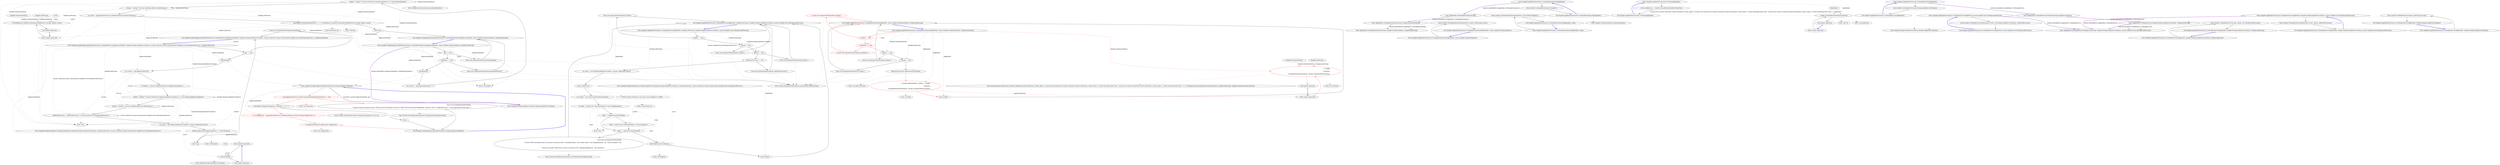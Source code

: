 digraph  {
n54 [label="Hangfire.DashboardOptions", span=""];
n55 [label="Hangfire.JobStorage", span=""];
n56 [label=routes, span=""];
n57 [label=server, span=""];
n0 [cluster="Hangfire.HangfireApplicationBuilderExtensions.UseHangfireDashboard(IApplicationBuilder, string, Hangfire.DashboardOptions, Hangfire.JobStorage)", label="Entry Hangfire.HangfireApplicationBuilderExtensions.UseHangfireDashboard(IApplicationBuilder, string, Hangfire.DashboardOptions, Hangfire.JobStorage)", span="31-31"];
n1 [cluster="Hangfire.HangfireApplicationBuilderExtensions.UseHangfireDashboard(IApplicationBuilder, string, Hangfire.DashboardOptions, Hangfire.JobStorage)", label="app == null", span="37-37"];
n2 [cluster="Hangfire.HangfireApplicationBuilderExtensions.UseHangfireDashboard(IApplicationBuilder, string, Hangfire.DashboardOptions, Hangfire.JobStorage)", label="throw new ArgumentNullException(nameof(app));", span="37-37"];
n3 [cluster="Hangfire.HangfireApplicationBuilderExtensions.UseHangfireDashboard(IApplicationBuilder, string, Hangfire.DashboardOptions, Hangfire.JobStorage)", label="pathMatch == null", span="38-38"];
n4 [cluster="Hangfire.HangfireApplicationBuilderExtensions.UseHangfireDashboard(IApplicationBuilder, string, Hangfire.DashboardOptions, Hangfire.JobStorage)", label="throw new ArgumentNullException(nameof(pathMatch));", span="38-38"];
n5 [cluster="Hangfire.HangfireApplicationBuilderExtensions.UseHangfireDashboard(IApplicationBuilder, string, Hangfire.DashboardOptions, Hangfire.JobStorage)", label="Initialize(app)", span="40-40"];
n6 [cluster="Hangfire.HangfireApplicationBuilderExtensions.UseHangfireDashboard(IApplicationBuilder, string, Hangfire.DashboardOptions, Hangfire.JobStorage)", label="var services = app.ApplicationServices", span="42-42"];
n7 [cluster="Hangfire.HangfireApplicationBuilderExtensions.UseHangfireDashboard(IApplicationBuilder, string, Hangfire.DashboardOptions, Hangfire.JobStorage)", label="options = options ?? services.GetService<DashboardOptions>() ?? new DashboardOptions()", span="44-44"];
n8 [cluster="Hangfire.HangfireApplicationBuilderExtensions.UseHangfireDashboard(IApplicationBuilder, string, Hangfire.DashboardOptions, Hangfire.JobStorage)", label="storage = storage ?? services.GetRequiredService<JobStorage>()", span="45-45"];
n9 [cluster="Hangfire.HangfireApplicationBuilderExtensions.UseHangfireDashboard(IApplicationBuilder, string, Hangfire.DashboardOptions, Hangfire.JobStorage)", label="var routes = app.ApplicationServices.GetRequiredService<RouteCollection>()", span="46-46"];
n10 [cluster="Hangfire.HangfireApplicationBuilderExtensions.UseHangfireDashboard(IApplicationBuilder, string, Hangfire.DashboardOptions, Hangfire.JobStorage)", label="app.Map(new PathString(pathMatch), x => x.UseMiddleware<AspNetCoreDashboardMiddleware>(storage, options, routes))", span="48-48"];
n11 [cluster="Hangfire.HangfireApplicationBuilderExtensions.UseHangfireDashboard(IApplicationBuilder, string, Hangfire.DashboardOptions, Hangfire.JobStorage)", label="return app;", span="50-50"];
n15 [cluster="Hangfire.HangfireApplicationBuilderExtensions.Initialize(IApplicationBuilder)", label="Entry Hangfire.HangfireApplicationBuilderExtensions.Initialize(IApplicationBuilder)", span="80-80"];
n16 [cluster="Unk.>", label="Entry Unk.>", span=""];
n17 [cluster="Hangfire.DashboardOptions.DashboardOptions()", label="Entry Hangfire.DashboardOptions.DashboardOptions()", span="24-24"];
n21 [cluster="lambda expression", label="x.UseMiddleware<AspNetCoreDashboardMiddleware>(storage, options, routes)", span="48-48"];
n18 [cluster="PathString.cstr", label="Entry PathString.cstr", span=""];
n19 [cluster="Unk.Map", label="Entry Unk.Map", span=""];
n20 [cluster="lambda expression", label="Entry lambda expression", span="48-48"];
n12 [cluster="Hangfire.HangfireApplicationBuilderExtensions.UseHangfireDashboard(IApplicationBuilder, string, Hangfire.DashboardOptions, Hangfire.JobStorage)", label="Exit Hangfire.HangfireApplicationBuilderExtensions.UseHangfireDashboard(IApplicationBuilder, string, Hangfire.DashboardOptions, Hangfire.JobStorage)", span="31-31"];
n13 [cluster="System.ArgumentNullException.ArgumentNullException(string)", label="Entry System.ArgumentNullException.ArgumentNullException(string)", span="0-0"];
n14 [cluster="Unk.nameof", label="Entry Unk.nameof", span=""];
n22 [cluster="lambda expression", label="Exit lambda expression", span="48-48"];
n23 [cluster="Hangfire.HangfireApplicationBuilderExtensions.UseHangfireServer(IApplicationBuilder, Hangfire.BackgroundJobServerOptions, System.Collections.Generic.IEnumerable<Hangfire.Server.IBackgroundProcess>, Hangfire.JobStorage)", label="Entry Hangfire.HangfireApplicationBuilderExtensions.UseHangfireServer(IApplicationBuilder, Hangfire.BackgroundJobServerOptions, System.Collections.Generic.IEnumerable<Hangfire.Server.IBackgroundProcess>, Hangfire.JobStorage)", span="53-53"];
n24 [cluster="Hangfire.HangfireApplicationBuilderExtensions.UseHangfireServer(IApplicationBuilder, Hangfire.BackgroundJobServerOptions, System.Collections.Generic.IEnumerable<Hangfire.Server.IBackgroundProcess>, Hangfire.JobStorage)", label="app == null", span="59-59"];
n25 [cluster="Hangfire.HangfireApplicationBuilderExtensions.UseHangfireServer(IApplicationBuilder, Hangfire.BackgroundJobServerOptions, System.Collections.Generic.IEnumerable<Hangfire.Server.IBackgroundProcess>, Hangfire.JobStorage)", label="throw new ArgumentNullException(nameof(app));", span="59-59"];
n26 [cluster="Hangfire.HangfireApplicationBuilderExtensions.UseHangfireServer(IApplicationBuilder, Hangfire.BackgroundJobServerOptions, System.Collections.Generic.IEnumerable<Hangfire.Server.IBackgroundProcess>, Hangfire.JobStorage)", label="Initialize(app)", span="61-61"];
n27 [cluster="Hangfire.HangfireApplicationBuilderExtensions.UseHangfireServer(IApplicationBuilder, Hangfire.BackgroundJobServerOptions, System.Collections.Generic.IEnumerable<Hangfire.Server.IBackgroundProcess>, Hangfire.JobStorage)", label="var services = app.ApplicationServices", span="63-63"];
n29 [cluster="Hangfire.HangfireApplicationBuilderExtensions.UseHangfireServer(IApplicationBuilder, Hangfire.BackgroundJobServerOptions, System.Collections.Generic.IEnumerable<Hangfire.Server.IBackgroundProcess>, Hangfire.JobStorage)", label="options = options ?? services.GetService<BackgroundJobServerOptions>() ?? new BackgroundJobServerOptions()", span="66-66"];
n30 [cluster="Hangfire.HangfireApplicationBuilderExtensions.UseHangfireServer(IApplicationBuilder, Hangfire.BackgroundJobServerOptions, System.Collections.Generic.IEnumerable<Hangfire.Server.IBackgroundProcess>, Hangfire.JobStorage)", label="storage = storage ?? services.GetRequiredService<JobStorage>()", span="67-67"];
n31 [cluster="Hangfire.HangfireApplicationBuilderExtensions.UseHangfireServer(IApplicationBuilder, Hangfire.BackgroundJobServerOptions, System.Collections.Generic.IEnumerable<Hangfire.Server.IBackgroundProcess>, Hangfire.JobStorage)", label="additionalProcesses = additionalProcesses ?? services.GetServices<IBackgroundProcess>()", span="68-68"];
n34 [cluster="Hangfire.HangfireApplicationBuilderExtensions.UseHangfireServer(IApplicationBuilder, Hangfire.BackgroundJobServerOptions, System.Collections.Generic.IEnumerable<Hangfire.Server.IBackgroundProcess>, Hangfire.JobStorage)", label="return app;", span="75-75"];
n28 [cluster="Hangfire.HangfireApplicationBuilderExtensions.UseHangfireServer(IApplicationBuilder, Hangfire.BackgroundJobServerOptions, System.Collections.Generic.IEnumerable<Hangfire.Server.IBackgroundProcess>, Hangfire.JobStorage)", label="var lifetime = services.GetRequiredService<IApplicationLifetime>()", span="64-64"];
n33 [cluster="Hangfire.HangfireApplicationBuilderExtensions.UseHangfireServer(IApplicationBuilder, Hangfire.BackgroundJobServerOptions, System.Collections.Generic.IEnumerable<Hangfire.Server.IBackgroundProcess>, Hangfire.JobStorage)", label="lifetime.ApplicationStopping.Register(() => server.Dispose())", span="72-72"];
n36 [cluster="Hangfire.BackgroundJobServerOptions.BackgroundJobServerOptions()", label="Entry Hangfire.BackgroundJobServerOptions.BackgroundJobServerOptions()", span="32-32"];
n32 [cluster="Hangfire.HangfireApplicationBuilderExtensions.UseHangfireServer(IApplicationBuilder, Hangfire.BackgroundJobServerOptions, System.Collections.Generic.IEnumerable<Hangfire.Server.IBackgroundProcess>, Hangfire.JobStorage)", label="var server = new BackgroundJobServer(options, storage, additionalProcesses)", span="70-70"];
n37 [cluster="Hangfire.BackgroundJobServer.BackgroundJobServer(Hangfire.BackgroundJobServerOptions, Hangfire.JobStorage, System.Collections.Generic.IEnumerable<Hangfire.Server.IBackgroundProcess>)", label="Entry Hangfire.BackgroundJobServer.BackgroundJobServer(Hangfire.BackgroundJobServerOptions, Hangfire.JobStorage, System.Collections.Generic.IEnumerable<Hangfire.Server.IBackgroundProcess>)", span="75-75"];
n40 [cluster="lambda expression", label="server.Dispose()", span="72-72"];
n38 [cluster="Unk.Register", label="Entry Unk.Register", span=""];
n39 [cluster="lambda expression", label="Entry lambda expression", span="72-72"];
n35 [cluster="Hangfire.HangfireApplicationBuilderExtensions.UseHangfireServer(IApplicationBuilder, Hangfire.BackgroundJobServerOptions, System.Collections.Generic.IEnumerable<Hangfire.Server.IBackgroundProcess>, Hangfire.JobStorage)", label="Exit Hangfire.HangfireApplicationBuilderExtensions.UseHangfireServer(IApplicationBuilder, Hangfire.BackgroundJobServerOptions, System.Collections.Generic.IEnumerable<Hangfire.Server.IBackgroundProcess>, Hangfire.JobStorage)", span="53-53"];
n41 [cluster="lambda expression", label="Exit lambda expression", span="72-72"];
n42 [cluster="Hangfire.BackgroundJobServer.Dispose()", label="Entry Hangfire.BackgroundJobServer.Dispose()", span="114-114"];
n43 [cluster="Hangfire.HangfireApplicationBuilderExtensions.Initialize(IApplicationBuilder)", color=red, community=0, label="1: app.ApplicationServices.GetService(typeof(HangfireMarkerService)) == null", span="82-82"];
n47 [cluster="Hangfire.HangfireApplicationBuilderExtensions.Initialize(IApplicationBuilder)", color=red, community=0, label="1: var configuration = app.ApplicationServices.GetRequiredService<Action<IGlobalConfiguration>>()", span="90-90"];
n44 [cluster="Hangfire.HangfireApplicationBuilderExtensions.Initialize(IApplicationBuilder)", label="throw new InvalidOperationException(\r\n                    ''Unable to find the required services. Please add all the required services by calling 'IServiceCollection.AddHangfire' inside the call to 'ConfigureServices(...)' in the application startup code.'');", span="84-85"];
n45 [cluster="Hangfire.HangfireApplicationBuilderExtensions.Initialize(IApplicationBuilder)", label="Interlocked.CompareExchange(ref _initialized, 1, 0) != 0", span="88-88"];
n50 [cluster="Unk.GetService", label="Entry Unk.GetService", span=""];
n46 [cluster="Hangfire.HangfireApplicationBuilderExtensions.Initialize(IApplicationBuilder)", label="return;", span="88-88"];
n52 [cluster="System.Threading.Interlocked.CompareExchange(ref int, int, int)", label="Entry System.Threading.Interlocked.CompareExchange(ref int, int, int)", span="0-0"];
n48 [cluster="Hangfire.HangfireApplicationBuilderExtensions.Initialize(IApplicationBuilder)", color=red, community=0, label="0: configuration(GlobalConfiguration.Configuration)", span="91-91"];
n49 [cluster="Hangfire.HangfireApplicationBuilderExtensions.Initialize(IApplicationBuilder)", label="Exit Hangfire.HangfireApplicationBuilderExtensions.Initialize(IApplicationBuilder)", span="80-80"];
n51 [cluster="System.InvalidOperationException.InvalidOperationException(string)", label="Entry System.InvalidOperationException.InvalidOperationException(string)", span="0-0"];
n53 [cluster="Unk.configuration", label="Entry Unk.configuration", span=""];
m2_19 [cluster="Hangfire.AppBuilderExtensions.UseHangfireServer(IAppBuilder, Hangfire.JobStorage, Hangfire.BackgroundJobServerOptions, params Hangfire.Server.IBackgroundProcess[])", file="RecurringJobsPage.generated.cs", label="Entry Hangfire.AppBuilderExtensions.UseHangfireServer(IAppBuilder, Hangfire.JobStorage, Hangfire.BackgroundJobServerOptions, params Hangfire.Server.IBackgroundProcess[])", span="281-281"];
m2_20 [cluster="Hangfire.AppBuilderExtensions.UseHangfireServer(IAppBuilder, Hangfire.JobStorage, Hangfire.BackgroundJobServerOptions, params Hangfire.Server.IBackgroundProcess[])", file="RecurringJobsPage.generated.cs", label="builder == null", span="287-287"];
m2_22 [cluster="Hangfire.AppBuilderExtensions.UseHangfireServer(IAppBuilder, Hangfire.JobStorage, Hangfire.BackgroundJobServerOptions, params Hangfire.Server.IBackgroundProcess[])", file="RecurringJobsPage.generated.cs", label="storage == null", span="288-288"];
m2_24 [cluster="Hangfire.AppBuilderExtensions.UseHangfireServer(IAppBuilder, Hangfire.JobStorage, Hangfire.BackgroundJobServerOptions, params Hangfire.Server.IBackgroundProcess[])", file="RecurringJobsPage.generated.cs", label="options == null", span="289-289"];
m2_26 [cluster="Hangfire.AppBuilderExtensions.UseHangfireServer(IAppBuilder, Hangfire.JobStorage, Hangfire.BackgroundJobServerOptions, params Hangfire.Server.IBackgroundProcess[])", file="RecurringJobsPage.generated.cs", label="additionalProcesses == null", span="290-290"];
m2_28 [cluster="Hangfire.AppBuilderExtensions.UseHangfireServer(IAppBuilder, Hangfire.JobStorage, Hangfire.BackgroundJobServerOptions, params Hangfire.Server.IBackgroundProcess[])", file="RecurringJobsPage.generated.cs", label="var server = new BackgroundJobServer(options, storage, additionalProcesses)", span="292-292"];
m2_30 [cluster="Hangfire.AppBuilderExtensions.UseHangfireServer(IAppBuilder, Hangfire.JobStorage, Hangfire.BackgroundJobServerOptions, params Hangfire.Server.IBackgroundProcess[])", file="RecurringJobsPage.generated.cs", label="var context = new OwinContext(builder.Properties)", span="295-295"];
m2_37 [cluster="Hangfire.AppBuilderExtensions.UseHangfireServer(IAppBuilder, Hangfire.JobStorage, Hangfire.BackgroundJobServerOptions, params Hangfire.Server.IBackgroundProcess[])", file="RecurringJobsPage.generated.cs", label="return builder;", span="312-312"];
m2_21 [cluster="Hangfire.AppBuilderExtensions.UseHangfireServer(IAppBuilder, Hangfire.JobStorage, Hangfire.BackgroundJobServerOptions, params Hangfire.Server.IBackgroundProcess[])", file="RecurringJobsPage.generated.cs", label="throw new ArgumentNullException(''builder'');", span="287-287"];
m2_23 [cluster="Hangfire.AppBuilderExtensions.UseHangfireServer(IAppBuilder, Hangfire.JobStorage, Hangfire.BackgroundJobServerOptions, params Hangfire.Server.IBackgroundProcess[])", file="RecurringJobsPage.generated.cs", label="throw new ArgumentNullException(''storage'');", span="288-288"];
m2_25 [cluster="Hangfire.AppBuilderExtensions.UseHangfireServer(IAppBuilder, Hangfire.JobStorage, Hangfire.BackgroundJobServerOptions, params Hangfire.Server.IBackgroundProcess[])", file="RecurringJobsPage.generated.cs", label="throw new ArgumentNullException(''options'');", span="289-289"];
m2_27 [cluster="Hangfire.AppBuilderExtensions.UseHangfireServer(IAppBuilder, Hangfire.JobStorage, Hangfire.BackgroundJobServerOptions, params Hangfire.Server.IBackgroundProcess[])", file="RecurringJobsPage.generated.cs", label="throw new ArgumentNullException(''additionalProcesses'');", span="290-290"];
m2_29 [cluster="Hangfire.AppBuilderExtensions.UseHangfireServer(IAppBuilder, Hangfire.JobStorage, Hangfire.BackgroundJobServerOptions, params Hangfire.Server.IBackgroundProcess[])", file="RecurringJobsPage.generated.cs", label="Servers.Add(server)", span="293-293"];
m2_36 [cluster="Hangfire.AppBuilderExtensions.UseHangfireServer(IAppBuilder, Hangfire.JobStorage, Hangfire.BackgroundJobServerOptions, params Hangfire.Server.IBackgroundProcess[])", file="RecurringJobsPage.generated.cs", label="token.Register(server.Dispose)", span="310-310"];
m2_31 [cluster="Hangfire.AppBuilderExtensions.UseHangfireServer(IAppBuilder, Hangfire.JobStorage, Hangfire.BackgroundJobServerOptions, params Hangfire.Server.IBackgroundProcess[])", file="RecurringJobsPage.generated.cs", label="var token = context.Get<CancellationToken>(''host.OnAppDisposing'')", span="296-296"];
m2_33 [cluster="Hangfire.AppBuilderExtensions.UseHangfireServer(IAppBuilder, Hangfire.JobStorage, Hangfire.BackgroundJobServerOptions, params Hangfire.Server.IBackgroundProcess[])", file="RecurringJobsPage.generated.cs", label="token = context.Get<CancellationToken>(''server.OnDispose'')", span="300-300"];
m2_32 [cluster="Hangfire.AppBuilderExtensions.UseHangfireServer(IAppBuilder, Hangfire.JobStorage, Hangfire.BackgroundJobServerOptions, params Hangfire.Server.IBackgroundProcess[])", file="RecurringJobsPage.generated.cs", label="token == default(CancellationToken)", span="297-297"];
m2_34 [cluster="Hangfire.AppBuilderExtensions.UseHangfireServer(IAppBuilder, Hangfire.JobStorage, Hangfire.BackgroundJobServerOptions, params Hangfire.Server.IBackgroundProcess[])", file="RecurringJobsPage.generated.cs", label="token == default(CancellationToken)", span="303-303"];
m2_35 [cluster="Hangfire.AppBuilderExtensions.UseHangfireServer(IAppBuilder, Hangfire.JobStorage, Hangfire.BackgroundJobServerOptions, params Hangfire.Server.IBackgroundProcess[])", file="RecurringJobsPage.generated.cs", label="throw new InvalidOperationException(\r\n                    ''Current OWIN environment does not contain an instance of the `CancellationToken` class neither under `host.OnAppDisposing`, nor `server.OnDispose` key.\r\n''\r\n                    + ''Please use another OWIN host or create an instance of the `BackgroundJobServer` class manually.'');", span="305-307"];
m2_38 [cluster="Hangfire.AppBuilderExtensions.UseHangfireServer(IAppBuilder, Hangfire.JobStorage, Hangfire.BackgroundJobServerOptions, params Hangfire.Server.IBackgroundProcess[])", file="RecurringJobsPage.generated.cs", label="Exit Hangfire.AppBuilderExtensions.UseHangfireServer(IAppBuilder, Hangfire.JobStorage, Hangfire.BackgroundJobServerOptions, params Hangfire.Server.IBackgroundProcess[])", span="281-281"];
m2_49 [cluster="IAppBuilder.UseHangfireDashboard(string)", file="RecurringJobsPage.generated.cs", label="Entry IAppBuilder.UseHangfireDashboard(string)", span="344-344"];
m2_58 [cluster="IAppBuilder.UseHangfireDashboard(string, Hangfire.DashboardOptions, Hangfire.JobStorage)", file="RecurringJobsPage.generated.cs", label="Entry IAppBuilder.UseHangfireDashboard(string, Hangfire.DashboardOptions, Hangfire.JobStorage)", span="392-392"];
m2_55 [cluster="Hangfire.AppBuilderExtensions.UseHangfireDashboard(IAppBuilder, string, Hangfire.DashboardOptions)", file="RecurringJobsPage.generated.cs", label="Entry Hangfire.AppBuilderExtensions.UseHangfireDashboard(IAppBuilder, string, Hangfire.DashboardOptions)", span="367-367"];
m2_56 [cluster="Hangfire.AppBuilderExtensions.UseHangfireDashboard(IAppBuilder, string, Hangfire.DashboardOptions)", file="RecurringJobsPage.generated.cs", label="return builder.UseHangfireDashboard(pathMatch, options, JobStorage.Current);", span="372-372"];
m2_57 [cluster="Hangfire.AppBuilderExtensions.UseHangfireDashboard(IAppBuilder, string, Hangfire.DashboardOptions)", file="RecurringJobsPage.generated.cs", label="Exit Hangfire.AppBuilderExtensions.UseHangfireDashboard(IAppBuilder, string, Hangfire.DashboardOptions)", span="367-367"];
m2_45 [cluster="Unk.Register", file="RecurringJobsPage.generated.cs", label="Entry Unk.Register", span=""];
m2_79 [cluster="Hangfire.AppBuilderExtensions.UseOwin(IAppBuilder)", file="RecurringJobsPage.generated.cs", label="Entry Hangfire.AppBuilderExtensions.UseOwin(IAppBuilder)", span="412-412"];
m2_80 [cluster="Hangfire.AppBuilderExtensions.UseOwin(IAppBuilder)", file="RecurringJobsPage.generated.cs", label="return middleware => builder.Use(middleware(builder.Properties));", span="414-414"];
m2_81 [cluster="Hangfire.AppBuilderExtensions.UseOwin(IAppBuilder)", file="RecurringJobsPage.generated.cs", label="Exit Hangfire.AppBuilderExtensions.UseOwin(IAppBuilder)", span="412-412"];
m2_46 [cluster="Hangfire.AppBuilderExtensions.UseHangfireDashboard(IAppBuilder)", file="RecurringJobsPage.generated.cs", label="Entry Hangfire.AppBuilderExtensions.UseHangfireDashboard(IAppBuilder)", span="326-326"];
m2_47 [cluster="Hangfire.AppBuilderExtensions.UseHangfireDashboard(IAppBuilder)", file="RecurringJobsPage.generated.cs", label="return builder.UseHangfireDashboard(''/hangfire'');", span="328-328"];
m2_48 [cluster="Hangfire.AppBuilderExtensions.UseHangfireDashboard(IAppBuilder)", file="RecurringJobsPage.generated.cs", label="Exit Hangfire.AppBuilderExtensions.UseHangfireDashboard(IAppBuilder)", span="326-326"];
m2_77 [cluster="Unk.UseOwin", file="RecurringJobsPage.generated.cs", label="Entry Unk.UseOwin", span=""];
m2_72 [cluster="Unk.AddConversions", file="RecurringJobsPage.generated.cs", label="Entry Unk.AddConversions", span=""];
m2_0 [cluster="Hangfire.AppBuilderExtensions.UseHangfireServer(IAppBuilder)", file="RecurringJobsPage.generated.cs", label="Entry Hangfire.AppBuilderExtensions.UseHangfireServer(IAppBuilder)", span="151-151"];
m2_1 [cluster="Hangfire.AppBuilderExtensions.UseHangfireServer(IAppBuilder)", file="RecurringJobsPage.generated.cs", label="return builder.UseHangfireServer(new BackgroundJobServerOptions());", span="153-153"];
m2_2 [cluster="Hangfire.AppBuilderExtensions.UseHangfireServer(IAppBuilder)", file="RecurringJobsPage.generated.cs", label="Exit Hangfire.AppBuilderExtensions.UseHangfireServer(IAppBuilder)", span="151-151"];
m2_4 [cluster="IAppBuilder.UseHangfireServer(Hangfire.BackgroundJobServerOptions)", file="RecurringJobsPage.generated.cs", label="Entry IAppBuilder.UseHangfireServer(Hangfire.BackgroundJobServerOptions)", span="198-198"];
m2_5 [cluster="Hangfire.AppBuilderExtensions.UseHangfireServer(IAppBuilder, params Hangfire.Server.IBackgroundProcess[])", file="RecurringJobsPage.generated.cs", label="Entry Hangfire.AppBuilderExtensions.UseHangfireServer(IAppBuilder, params Hangfire.Server.IBackgroundProcess[])", span="174-174"];
m2_6 [cluster="Hangfire.AppBuilderExtensions.UseHangfireServer(IAppBuilder, params Hangfire.Server.IBackgroundProcess[])", file="RecurringJobsPage.generated.cs", label="return builder.UseHangfireServer(JobStorage.Current, new BackgroundJobServerOptions(), additionalProcesses);", span="178-178"];
m2_7 [cluster="Hangfire.AppBuilderExtensions.UseHangfireServer(IAppBuilder, params Hangfire.Server.IBackgroundProcess[])", file="RecurringJobsPage.generated.cs", label="Exit Hangfire.AppBuilderExtensions.UseHangfireServer(IAppBuilder, params Hangfire.Server.IBackgroundProcess[])", span="174-174"];
m2_43 [cluster="Unk.>", file="RecurringJobsPage.generated.cs", label="Entry Unk.>", span=""];
m2_8 [cluster="IAppBuilder.UseHangfireServer(Hangfire.JobStorage, Hangfire.BackgroundJobServerOptions, params Hangfire.Server.IBackgroundProcess[])", file="RecurringJobsPage.generated.cs", label="Entry IAppBuilder.UseHangfireServer(Hangfire.JobStorage, Hangfire.BackgroundJobServerOptions, params Hangfire.Server.IBackgroundProcess[])", span="281-281"];
m2_41 [cluster="System.Collections.Concurrent.ConcurrentBag<T>.Add(T)", file="RecurringJobsPage.generated.cs", label="Entry System.Collections.Concurrent.ConcurrentBag<T>.Add(T)", span="0-0"];
m2_44 [cluster="System.InvalidOperationException.InvalidOperationException(string)", file="RecurringJobsPage.generated.cs", label="Entry System.InvalidOperationException.InvalidOperationException(string)", span="0-0"];
m2_73 [cluster="Unk.Map", file="RecurringJobsPage.generated.cs", label="Entry Unk.Map", span=""];
m2_16 [cluster="Hangfire.AppBuilderExtensions.UseHangfireServer(IAppBuilder, Hangfire.BackgroundJobServerOptions, Hangfire.JobStorage)", file="RecurringJobsPage.generated.cs", label="Entry Hangfire.AppBuilderExtensions.UseHangfireServer(IAppBuilder, Hangfire.BackgroundJobServerOptions, Hangfire.JobStorage)", span="252-252"];
m2_17 [cluster="Hangfire.AppBuilderExtensions.UseHangfireServer(IAppBuilder, Hangfire.BackgroundJobServerOptions, Hangfire.JobStorage)", file="RecurringJobsPage.generated.cs", label="return builder.UseHangfireServer(storage, options, new IBackgroundProcess[0]);", span="257-257"];
m2_18 [cluster="Hangfire.AppBuilderExtensions.UseHangfireServer(IAppBuilder, Hangfire.BackgroundJobServerOptions, Hangfire.JobStorage)", file="RecurringJobsPage.generated.cs", label="Exit Hangfire.AppBuilderExtensions.UseHangfireServer(IAppBuilder, Hangfire.BackgroundJobServerOptions, Hangfire.JobStorage)", span="252-252"];
m2_13 [cluster="Hangfire.AppBuilderExtensions.UseHangfireServer(IAppBuilder, Hangfire.BackgroundJobServerOptions, params Hangfire.Server.IBackgroundProcess[])", file="RecurringJobsPage.generated.cs", label="Entry Hangfire.AppBuilderExtensions.UseHangfireServer(IAppBuilder, Hangfire.BackgroundJobServerOptions, params Hangfire.Server.IBackgroundProcess[])", span="225-225"];
m2_14 [cluster="Hangfire.AppBuilderExtensions.UseHangfireServer(IAppBuilder, Hangfire.BackgroundJobServerOptions, params Hangfire.Server.IBackgroundProcess[])", file="RecurringJobsPage.generated.cs", label="return builder.UseHangfireServer(JobStorage.Current, options, additionalProcesses);", span="230-230"];
m2_15 [cluster="Hangfire.AppBuilderExtensions.UseHangfireServer(IAppBuilder, Hangfire.BackgroundJobServerOptions, params Hangfire.Server.IBackgroundProcess[])", file="RecurringJobsPage.generated.cs", label="Exit Hangfire.AppBuilderExtensions.UseHangfireServer(IAppBuilder, Hangfire.BackgroundJobServerOptions, params Hangfire.Server.IBackgroundProcess[])", span="225-225"];
m2_53 [cluster="Hangfire.DashboardOptions.DashboardOptions()", file="RecurringJobsPage.generated.cs", label="Entry Hangfire.DashboardOptions.DashboardOptions()", span="23-23"];
m2_54 [cluster="IAppBuilder.UseHangfireDashboard(string, Hangfire.DashboardOptions)", file="RecurringJobsPage.generated.cs", label="Entry IAppBuilder.UseHangfireDashboard(string, Hangfire.DashboardOptions)", span="367-367"];
m2_3 [cluster="Hangfire.BackgroundJobServerOptions.BackgroundJobServerOptions()", file="RecurringJobsPage.generated.cs", label="Entry Hangfire.BackgroundJobServerOptions.BackgroundJobServerOptions()", span="34-34"];
m2_82 [cluster="lambda expression", file="RecurringJobsPage.generated.cs", label="Entry lambda expression", span="414-414"];
m2_75 [cluster="lambda expression", color=red, community=0, file="RecurringJobsPage.generated.cs", label="0: subApp\r\n                .UseOwin()\r\n                .UseHangfireDashboard(options, storage, DashboardRoutes.Routes)", span="405-407"];
m2_74 [cluster="lambda expression", file="RecurringJobsPage.generated.cs", label="Entry lambda expression", span="405-407"];
m2_76 [cluster="lambda expression", file="RecurringJobsPage.generated.cs", label="Exit lambda expression", span="405-407"];
m2_83 [cluster="lambda expression", file="RecurringJobsPage.generated.cs", label="builder.Use(middleware(builder.Properties))", span="414-414"];
m2_84 [cluster="lambda expression", file="RecurringJobsPage.generated.cs", label="Exit lambda expression", span="414-414"];
m2_59 [cluster="Hangfire.AppBuilderExtensions.UseHangfireDashboard(IAppBuilder, string, Hangfire.DashboardOptions, Hangfire.JobStorage)", file="RecurringJobsPage.generated.cs", label="Entry Hangfire.AppBuilderExtensions.UseHangfireDashboard(IAppBuilder, string, Hangfire.DashboardOptions, Hangfire.JobStorage)", span="392-392"];
m2_60 [cluster="Hangfire.AppBuilderExtensions.UseHangfireDashboard(IAppBuilder, string, Hangfire.DashboardOptions, Hangfire.JobStorage)", color=red, community=0, file="RecurringJobsPage.generated.cs", label="5: builder == null", span="398-398"];
m2_62 [cluster="Hangfire.AppBuilderExtensions.UseHangfireDashboard(IAppBuilder, string, Hangfire.DashboardOptions, Hangfire.JobStorage)", color=red, community=0, file="RecurringJobsPage.generated.cs", label="7: pathMatch == null", span="399-399"];
m2_64 [cluster="Hangfire.AppBuilderExtensions.UseHangfireDashboard(IAppBuilder, string, Hangfire.DashboardOptions, Hangfire.JobStorage)", file="RecurringJobsPage.generated.cs", label="options == null", span="400-400"];
m2_66 [cluster="Hangfire.AppBuilderExtensions.UseHangfireDashboard(IAppBuilder, string, Hangfire.DashboardOptions, Hangfire.JobStorage)", file="RecurringJobsPage.generated.cs", label="storage == null", span="401-401"];
m2_68 [cluster="Hangfire.AppBuilderExtensions.UseHangfireDashboard(IAppBuilder, string, Hangfire.DashboardOptions, Hangfire.JobStorage)", file="RecurringJobsPage.generated.cs", label="SignatureConversions.AddConversions(builder)", span="403-403"];
m2_69 [cluster="Hangfire.AppBuilderExtensions.UseHangfireDashboard(IAppBuilder, string, Hangfire.DashboardOptions, Hangfire.JobStorage)", color=red, community=0, file="RecurringJobsPage.generated.cs", label="4: builder.Map(pathMatch, subApp => subApp\r\n                .UseOwin()\r\n                .UseHangfireDashboard(options, storage, DashboardRoutes.Routes))", span="405-407"];
m2_70 [cluster="Hangfire.AppBuilderExtensions.UseHangfireDashboard(IAppBuilder, string, Hangfire.DashboardOptions, Hangfire.JobStorage)", file="RecurringJobsPage.generated.cs", label="return builder;", span="409-409"];
m2_61 [cluster="Hangfire.AppBuilderExtensions.UseHangfireDashboard(IAppBuilder, string, Hangfire.DashboardOptions, Hangfire.JobStorage)", color=red, community=0, file="RecurringJobsPage.generated.cs", label="0: throw new ArgumentNullException(''builder'');", span="398-398"];
m2_63 [cluster="Hangfire.AppBuilderExtensions.UseHangfireDashboard(IAppBuilder, string, Hangfire.DashboardOptions, Hangfire.JobStorage)", color=red, community=0, file="RecurringJobsPage.generated.cs", label="0: throw new ArgumentNullException(''pathMatch'');", span="399-399"];
m2_65 [cluster="Hangfire.AppBuilderExtensions.UseHangfireDashboard(IAppBuilder, string, Hangfire.DashboardOptions, Hangfire.JobStorage)", file="RecurringJobsPage.generated.cs", label="throw new ArgumentNullException(''options'');", span="400-400"];
m2_67 [cluster="Hangfire.AppBuilderExtensions.UseHangfireDashboard(IAppBuilder, string, Hangfire.DashboardOptions, Hangfire.JobStorage)", file="RecurringJobsPage.generated.cs", label="throw new ArgumentNullException(''storage'');", span="401-401"];
m2_71 [cluster="Hangfire.AppBuilderExtensions.UseHangfireDashboard(IAppBuilder, string, Hangfire.DashboardOptions, Hangfire.JobStorage)", file="RecurringJobsPage.generated.cs", label="Exit Hangfire.AppBuilderExtensions.UseHangfireDashboard(IAppBuilder, string, Hangfire.DashboardOptions, Hangfire.JobStorage)", span="392-392"];
m2_9 [cluster="Hangfire.AppBuilderExtensions.UseHangfireServer(IAppBuilder, Hangfire.BackgroundJobServerOptions)", file="RecurringJobsPage.generated.cs", label="Entry Hangfire.AppBuilderExtensions.UseHangfireServer(IAppBuilder, Hangfire.BackgroundJobServerOptions)", span="198-198"];
m2_10 [cluster="Hangfire.AppBuilderExtensions.UseHangfireServer(IAppBuilder, Hangfire.BackgroundJobServerOptions)", file="RecurringJobsPage.generated.cs", label="return builder.UseHangfireServer(options, JobStorage.Current);", span="202-202"];
m2_11 [cluster="Hangfire.AppBuilderExtensions.UseHangfireServer(IAppBuilder, Hangfire.BackgroundJobServerOptions)", file="RecurringJobsPage.generated.cs", label="Exit Hangfire.AppBuilderExtensions.UseHangfireServer(IAppBuilder, Hangfire.BackgroundJobServerOptions)", span="198-198"];
m2_12 [cluster="IAppBuilder.UseHangfireServer(Hangfire.BackgroundJobServerOptions, Hangfire.JobStorage)", file="RecurringJobsPage.generated.cs", label="Entry IAppBuilder.UseHangfireServer(Hangfire.BackgroundJobServerOptions, Hangfire.JobStorage)", span="252-252"];
m2_86 [cluster="Unk.Use", file="RecurringJobsPage.generated.cs", label="Entry Unk.Use", span=""];
m2_40 [cluster="Hangfire.BackgroundJobServer.BackgroundJobServer(Hangfire.BackgroundJobServerOptions, Hangfire.JobStorage, System.Collections.Generic.IEnumerable<Hangfire.Server.IBackgroundProcess>)", file="RecurringJobsPage.generated.cs", label="Entry Hangfire.BackgroundJobServer.BackgroundJobServer(Hangfire.BackgroundJobServerOptions, Hangfire.JobStorage, System.Collections.Generic.IEnumerable<Hangfire.Server.IBackgroundProcess>)", span="74-74"];
m2_85 [cluster="Unk.middleware", file="RecurringJobsPage.generated.cs", label="Entry Unk.middleware", span=""];
m2_50 [cluster="Hangfire.AppBuilderExtensions.UseHangfireDashboard(IAppBuilder, string)", file="RecurringJobsPage.generated.cs", label="Entry Hangfire.AppBuilderExtensions.UseHangfireDashboard(IAppBuilder, string)", span="344-344"];
m2_51 [cluster="Hangfire.AppBuilderExtensions.UseHangfireDashboard(IAppBuilder, string)", file="RecurringJobsPage.generated.cs", label="return builder.UseHangfireDashboard(pathMatch, new DashboardOptions());", span="348-348"];
m2_52 [cluster="Hangfire.AppBuilderExtensions.UseHangfireDashboard(IAppBuilder, string)", file="RecurringJobsPage.generated.cs", label="Exit Hangfire.AppBuilderExtensions.UseHangfireDashboard(IAppBuilder, string)", span="344-344"];
m2_78 [cluster="System.Action<System.Func<System.Collections.Generic.IDictionary<string, object>, System.Func<System.Func<System.Collections.Generic.IDictionary<string, object>, System.Threading.Tasks.Task>, System.Func<System.Collections.Generic.IDictionary<string, object>, System.Threading.Tasks.Task>>>>.UseHangfireDashboard(Hangfire.DashboardOptions, Hangfire.JobStorage, Hangfire.Dashboard.RouteCollection)", file="RecurringJobsPage.generated.cs", label="Entry System.Action<System.Func<System.Collections.Generic.IDictionary<string, object>, System.Func<System.Func<System.Collections.Generic.IDictionary<string, object>, System.Threading.Tasks.Task>, System.Func<System.Collections.Generic.IDictionary<string, object>, System.Threading.Tasks.Task>>>>.UseHangfireDashboard(Hangfire.DashboardOptions, Hangfire.JobStorage, Hangfire.Dashboard.RouteCollection)", span="42-42"];
m2_42 [cluster="OwinContext.cstr", file="RecurringJobsPage.generated.cs", label="Entry OwinContext.cstr", span=""];
m2_87 [file="RecurringJobsPage.generated.cs", label="Hangfire.DashboardOptions", span=""];
m2_88 [file="RecurringJobsPage.generated.cs", label="Hangfire.JobStorage", span=""];
m2_89 [file="RecurringJobsPage.generated.cs", label=IAppBuilder, span=""];
n54 -> n21  [color=darkseagreen4, key=1, label="Hangfire.DashboardOptions", style=dashed];
n55 -> n21  [color=darkseagreen4, key=1, label="Hangfire.JobStorage", style=dashed];
n56 -> n21  [color=darkseagreen4, key=1, label=routes, style=dashed];
n57 -> n40  [color=darkseagreen4, key=1, label=server, style=dashed];
n0 -> n1  [key=0, style=solid];
n0 -> n2  [color=darkseagreen4, key=1, label=IApplicationBuilder, style=dashed];
n0 -> n3  [color=darkseagreen4, key=1, label=string, style=dashed];
n0 -> n4  [color=darkseagreen4, key=1, label=string, style=dashed];
n0 -> n5  [color=darkseagreen4, key=1, label=IApplicationBuilder, style=dashed];
n0 -> n6  [color=darkseagreen4, key=1, label=IApplicationBuilder, style=dashed];
n0 -> n7  [color=darkseagreen4, key=1, label="Hangfire.DashboardOptions", style=dashed];
n0 -> n8  [color=darkseagreen4, key=1, label="Hangfire.JobStorage", style=dashed];
n0 -> n9  [color=darkseagreen4, key=1, label=IApplicationBuilder, style=dashed];
n0 -> n10  [color=darkseagreen4, key=1, label=IApplicationBuilder, style=dashed];
n0 -> n11  [color=darkseagreen4, key=1, label=IApplicationBuilder, style=dashed];
n0 -> n36  [color=darkorchid, key=3, label="method methodReturn IApplicationBuilder UseHangfireDashboard", style=bold];
n1 -> n2  [key=0, style=solid];
n1 -> n3  [key=0, style=solid];
n2 -> n12  [key=0, style=solid];
n2 -> n13  [key=2, style=dotted];
n2 -> n14  [key=2, style=dotted];
n3 -> n4  [key=0, style=solid];
n3 -> n5  [key=0, style=solid];
n4 -> n12  [key=0, style=solid];
n4 -> n13  [key=2, style=dotted];
n4 -> n14  [key=2, style=dotted];
n5 -> n6  [key=0, style=solid];
n5 -> n15  [key=2, style=dotted];
n6 -> n7  [key=0, style=solid];
n6 -> n8  [color=darkseagreen4, key=1, label=services, style=dashed];
n7 -> n8  [key=0, style=solid];
n7 -> n16  [key=2, style=dotted];
n7 -> n17  [key=2, style=dotted];
n7 -> n7  [color=darkseagreen4, key=1, label="Hangfire.DashboardOptions", style=dashed];
n7 -> n10  [color=darkseagreen4, key=1, label="Hangfire.DashboardOptions", style=dashed];
n7 -> n21  [color=darkseagreen4, key=1, label="Hangfire.DashboardOptions", style=dashed];
n8 -> n9  [key=0, style=solid];
n8 -> n16  [key=2, style=dotted];
n8 -> n8  [color=darkseagreen4, key=1, label="Hangfire.JobStorage", style=dashed];
n8 -> n10  [color=darkseagreen4, key=1, label="Hangfire.JobStorage", style=dashed];
n8 -> n21  [color=darkseagreen4, key=1, label="Hangfire.JobStorage", style=dashed];
n9 -> n10  [key=0, style=solid];
n9 -> n16  [key=2, style=dotted];
n9 -> n21  [color=darkseagreen4, key=1, label=routes, style=dashed];
n10 -> n11  [key=0, style=solid];
n10 -> n18  [key=2, style=dotted];
n10 -> n19  [key=2, style=dotted];
n10 -> n20  [color=darkseagreen4, key=1, label="lambda expression", style=dashed];
n11 -> n12  [key=0, style=solid];
n15 -> n43  [color=red, key=0, style=solid];
n15 -> n47  [color=red, key=1, label=IApplicationBuilder, style=dashed];
n15 -> n36  [color=darkorchid, key=3, label="Parameter variable IApplicationBuilder app", style=bold];
n21 -> n22  [key=0, style=solid];
n21 -> n16  [key=2, style=dotted];
n20 -> n21  [key=0, style=solid];
n12 -> n0  [color=blue, key=0, style=bold];
n22 -> n20  [color=blue, key=0, style=bold];
n23 -> n24  [key=0, style=solid];
n23 -> n25  [color=darkseagreen4, key=1, label=IApplicationBuilder, style=dashed];
n23 -> n26  [color=darkseagreen4, key=1, label=IApplicationBuilder, style=dashed];
n23 -> n27  [color=darkseagreen4, key=1, label=IApplicationBuilder, style=dashed];
n23 -> n29  [color=darkseagreen4, key=1, label="Hangfire.BackgroundJobServerOptions", style=dashed];
n23 -> n30  [color=darkseagreen4, key=1, label="Hangfire.JobStorage", style=dashed];
n23 -> n31  [color=darkseagreen4, key=1, label="System.Collections.Generic.IEnumerable<Hangfire.Server.IBackgroundProcess>", style=dashed];
n23 -> n34  [color=darkseagreen4, key=1, label=IApplicationBuilder, style=dashed];
n24 -> n25  [key=0, style=solid];
n24 -> n26  [key=0, style=solid];
n25 -> n35  [key=0, style=solid];
n25 -> n13  [key=2, style=dotted];
n25 -> n14  [key=2, style=dotted];
n26 -> n27  [key=0, style=solid];
n26 -> n15  [key=2, style=dotted];
n27 -> n28  [key=0, style=solid];
n27 -> n29  [color=darkseagreen4, key=1, label=services, style=dashed];
n27 -> n30  [color=darkseagreen4, key=1, label=services, style=dashed];
n27 -> n31  [color=darkseagreen4, key=1, label=services, style=dashed];
n29 -> n30  [key=0, style=solid];
n29 -> n16  [key=2, style=dotted];
n29 -> n36  [key=2, style=dotted];
n29 -> n29  [color=darkseagreen4, key=1, label="Hangfire.BackgroundJobServerOptions", style=dashed];
n29 -> n32  [color=darkseagreen4, key=1, label="Hangfire.BackgroundJobServerOptions", style=dashed];
n30 -> n31  [key=0, style=solid];
n30 -> n16  [key=2, style=dotted];
n30 -> n30  [color=darkseagreen4, key=1, label="Hangfire.JobStorage", style=dashed];
n30 -> n32  [color=darkseagreen4, key=1, label="Hangfire.JobStorage", style=dashed];
n31 -> n32  [key=0, style=solid];
n31 -> n16  [key=2, style=dotted];
n31 -> n31  [color=darkseagreen4, key=1, label="System.Collections.Generic.IEnumerable<Hangfire.Server.IBackgroundProcess>", style=dashed];
n34 -> n35  [key=0, style=solid];
n28 -> n29  [key=0, style=solid];
n28 -> n16  [key=2, style=dotted];
n28 -> n33  [color=darkseagreen4, key=1, label=lifetime, style=dashed];
n33 -> n34  [key=0, style=solid];
n33 -> n38  [key=2, style=dotted];
n33 -> n39  [color=darkseagreen4, key=1, label="lambda expression", style=dashed];
n32 -> n33  [key=0, style=solid];
n32 -> n37  [key=2, style=dotted];
n32 -> n40  [color=darkseagreen4, key=1, label=server, style=dashed];
n40 -> n41  [key=0, style=solid];
n40 -> n42  [key=2, style=dotted];
n39 -> n40  [key=0, style=solid];
n35 -> n23  [color=blue, key=0, style=bold];
n41 -> n39  [color=blue, key=0, style=bold];
n43 -> n44  [color=red, key=0, style=solid];
n43 -> n45  [color=red, key=0, style=solid];
n43 -> n50  [color=red, key=2, style=dotted];
n47 -> n48  [color=red, key=0, style=solid];
n47 -> n16  [color=red, key=2, style=dotted];
n44 -> n49  [key=0, style=solid];
n44 -> n51  [key=2, style=dotted];
n45 -> n46  [key=0, style=solid];
n45 -> n47  [color=red, key=0, style=solid];
n45 -> n52  [key=2, style=dotted];
n46 -> n49  [key=0, style=solid];
n48 -> n49  [color=red, key=0, style=solid];
n48 -> n53  [color=red, key=2, style=dotted];
n49 -> n15  [color=blue, key=0, style=bold];
m2_19 -> m2_20  [key=0, style=solid];
m2_19 -> m2_22  [color=darkseagreen4, key=1, label="Hangfire.JobStorage", style=dashed];
m2_19 -> m2_24  [color=darkseagreen4, key=1, label="Hangfire.BackgroundJobServerOptions", style=dashed];
m2_19 -> m2_26  [color=darkseagreen4, key=1, label="params Hangfire.Server.IBackgroundProcess[]", style=dashed];
m2_19 -> m2_28  [color=darkseagreen4, key=1, label="Hangfire.JobStorage", style=dashed];
m2_19 -> m2_30  [color=darkseagreen4, key=1, label=IAppBuilder, style=dashed];
m2_19 -> m2_37  [color=darkseagreen4, key=1, label=IAppBuilder, style=dashed];
m2_20 -> m2_21  [key=0, style=solid];
m2_20 -> m2_22  [key=0, style=solid];
m2_22 -> m2_23  [key=0, style=solid];
m2_22 -> m2_24  [key=0, style=solid];
m2_24 -> m2_25  [key=0, style=solid];
m2_24 -> m2_26  [key=0, style=solid];
m2_26 -> m2_27  [key=0, style=solid];
m2_26 -> m2_28  [key=0, style=solid];
m2_28 -> m2_29  [key=0, style=solid];
m2_28 -> m2_40  [key=2, style=dotted];
m2_28 -> m2_36  [color=darkseagreen4, key=1, label=server, style=dashed];
m2_30 -> m2_31  [key=0, style=solid];
m2_30 -> m2_42  [key=2, style=dotted];
m2_30 -> m2_33  [color=darkseagreen4, key=1, label=context, style=dashed];
m2_37 -> m2_38  [key=0, style=solid];
m2_21 -> m2_38  [key=0, style=solid];
m2_21 -> n13  [key=2, style=dotted];
m2_23 -> m2_38  [key=0, style=solid];
m2_23 -> n13  [key=2, style=dotted];
m2_25 -> m2_38  [key=0, style=solid];
m2_25 -> n13  [key=2, style=dotted];
m2_27 -> m2_38  [key=0, style=solid];
m2_27 -> n13  [key=2, style=dotted];
m2_29 -> m2_30  [key=0, style=solid];
m2_29 -> m2_41  [key=2, style=dotted];
m2_36 -> m2_37  [key=0, style=solid];
m2_36 -> m2_45  [key=2, style=dotted];
m2_31 -> m2_32  [key=0, style=solid];
m2_31 -> m2_43  [key=2, style=dotted];
m2_31 -> m2_34  [color=darkseagreen4, key=1, label=token, style=dashed];
m2_31 -> m2_36  [color=darkseagreen4, key=1, label=token, style=dashed];
m2_33 -> m2_34  [key=0, style=solid];
m2_33 -> m2_43  [key=2, style=dotted];
m2_33 -> m2_36  [color=darkseagreen4, key=1, label=token, style=dashed];
m2_32 -> m2_33  [key=0, style=solid];
m2_32 -> m2_34  [key=0, style=solid];
m2_34 -> m2_35  [key=0, style=solid];
m2_34 -> m2_36  [key=0, style=solid];
m2_35 -> m2_38  [key=0, style=solid];
m2_35 -> m2_44  [key=2, style=dotted];
m2_38 -> m2_19  [color=blue, key=0, style=bold];
m2_49 -> m2_54  [color=darkorchid, key=3, label="method methodReturn IAppBuilder UseHangfireDashboard", style=bold];
m2_55 -> m2_56  [key=0, style=solid];
m2_56 -> m2_57  [key=0, style=solid];
m2_56 -> m2_58  [key=2, style=dotted];
m2_57 -> m2_55  [color=blue, key=0, style=bold];
m2_79 -> m2_80  [key=0, style=solid];
m2_79 -> m2_83  [color=darkseagreen4, key=1, label=IAppBuilder, style=dashed];
m2_80 -> m2_81  [key=0, style=solid];
m2_80 -> m2_83  [color=darkseagreen4, key=1, label="System.Func<System.Collections.Generic.IDictionary<string, object>, System.Func<System.Func<System.Collections.Generic.IDictionary<string, object>, System.Threading.Tasks.Task>, System.Func<System.Collections.Generic.IDictionary<string, object>, System.Threading.Tasks.Task>>>", style=dashed];
m2_81 -> m2_79  [color=blue, key=0, style=bold];
m2_46 -> m2_47  [key=0, style=solid];
m2_46 -> m2_49  [color=darkorchid, key=3, label="method methodReturn IAppBuilder UseHangfireDashboard", style=bold];
m2_47 -> m2_48  [key=0, style=solid];
m2_47 -> m2_49  [key=2, style=dotted];
m2_48 -> m2_46  [color=blue, key=0, style=bold];
m2_0 -> m2_1  [key=0, style=solid];
m2_0 -> m2_4  [color=darkorchid, key=3, label="method methodReturn IAppBuilder UseHangfireServer", style=bold];
m2_1 -> m2_2  [key=0, style=solid];
m2_1 -> m2_3  [key=2, style=dotted];
m2_1 -> m2_4  [key=2, style=dotted];
m2_2 -> m2_0  [color=blue, key=0, style=bold];
m2_4 -> m2_12  [color=darkorchid, key=3, label="method methodReturn IAppBuilder UseHangfireServer", style=bold];
m2_5 -> m2_6  [key=0, style=solid];
m2_5 -> m2_8  [color=darkorchid, key=3, label="method methodReturn IAppBuilder UseHangfireServer", style=bold];
m2_6 -> m2_7  [key=0, style=solid];
m2_6 -> m2_3  [key=2, style=dotted];
m2_6 -> m2_8  [key=2, style=dotted];
m2_7 -> m2_5  [color=blue, key=0, style=bold];
m2_16 -> m2_17  [key=0, style=solid];
m2_17 -> m2_18  [key=0, style=solid];
m2_17 -> m2_8  [key=2, style=dotted];
m2_18 -> m2_16  [color=blue, key=0, style=bold];
m2_13 -> m2_14  [key=0, style=solid];
m2_13 -> m2_8  [color=darkorchid, key=3, label="method methodReturn IAppBuilder UseHangfireServer", style=bold];
m2_14 -> m2_15  [key=0, style=solid];
m2_14 -> m2_8  [key=2, style=dotted];
m2_15 -> m2_13  [color=blue, key=0, style=bold];
m2_54 -> m2_58  [color=darkorchid, key=3, label="method methodReturn IAppBuilder UseHangfireDashboard", style=bold];
m2_82 -> m2_83  [key=0, style=solid];
m2_75 -> m2_76  [color=red, key=0, style=solid];
m2_75 -> m2_77  [color=red, key=2, style=dotted];
m2_75 -> m2_78  [color=red, key=2, style=dotted];
m2_74 -> m2_75  [color=red, key=0, style=solid];
m2_76 -> m2_74  [color=blue, key=0, style=bold];
m2_83 -> m2_84  [key=0, style=solid];
m2_83 -> m2_85  [key=2, style=dotted];
m2_83 -> m2_86  [key=2, style=dotted];
m2_84 -> m2_82  [color=blue, key=0, style=bold];
m2_59 -> m2_60  [color=red, key=0, style=solid];
m2_59 -> m2_62  [color=red, key=1, label=string, style=dashed];
m2_59 -> m2_64  [color=darkseagreen4, key=1, label="Hangfire.DashboardOptions", style=dashed];
m2_59 -> m2_66  [color=darkseagreen4, key=1, label="Hangfire.JobStorage", style=dashed];
m2_59 -> m2_68  [color=darkseagreen4, key=1, label=IAppBuilder, style=dashed];
m2_59 -> m2_69  [color=red, key=1, label=IAppBuilder, style=dashed];
m2_59 -> m2_75  [color=red, key=1, label="Hangfire.DashboardOptions", style=dashed];
m2_59 -> m2_70  [color=darkseagreen4, key=1, label=IAppBuilder, style=dashed];
m2_60 -> m2_61  [color=red, key=0, style=solid];
m2_60 -> m2_62  [color=red, key=0, style=solid];
m2_62 -> m2_63  [color=red, key=0, style=solid];
m2_62 -> m2_64  [color=red, key=0, style=solid];
m2_64 -> m2_65  [key=0, style=solid];
m2_64 -> m2_66  [key=0, style=solid];
m2_66 -> m2_67  [key=0, style=solid];
m2_66 -> m2_68  [key=0, style=solid];
m2_68 -> m2_69  [color=red, key=0, style=solid];
m2_68 -> m2_72  [key=2, style=dotted];
m2_69 -> m2_70  [color=red, key=0, style=solid];
m2_69 -> m2_73  [color=red, key=2, style=dotted];
m2_69 -> m2_74  [color=red, key=1, label="lambda expression", style=dashed];
m2_70 -> m2_71  [key=0, style=solid];
m2_61 -> m2_71  [color=red, key=0, style=solid];
m2_61 -> n13  [color=red, key=2, style=dotted];
m2_63 -> m2_71  [color=red, key=0, style=solid];
m2_63 -> n13  [color=red, key=2, style=dotted];
m2_65 -> m2_71  [key=0, style=solid];
m2_65 -> n13  [key=2, style=dotted];
m2_67 -> m2_71  [key=0, style=solid];
m2_67 -> n13  [key=2, style=dotted];
m2_71 -> m2_59  [color=blue, key=0, style=bold];
m2_9 -> m2_10  [key=0, style=solid];
m2_10 -> m2_11  [key=0, style=solid];
m2_10 -> m2_12  [key=2, style=dotted];
m2_11 -> m2_9  [color=blue, key=0, style=bold];
m2_12 -> m2_8  [color=darkorchid, key=3, label="method methodReturn IAppBuilder UseHangfireServer", style=bold];
m2_50 -> m2_51  [key=0, style=solid];
m2_51 -> m2_52  [key=0, style=solid];
m2_51 -> m2_53  [key=2, style=dotted];
m2_51 -> m2_54  [key=2, style=dotted];
m2_52 -> m2_50  [color=blue, key=0, style=bold];
m2_87 -> m2_75  [color=red, key=1, label="Hangfire.DashboardOptions", style=dashed];
m2_88 -> m2_75  [color=red, key=1, label="Hangfire.JobStorage", style=dashed];
m2_89 -> m2_83  [color=darkseagreen4, key=1, label=IAppBuilder, style=dashed];
}
